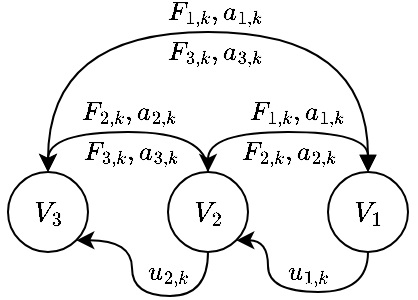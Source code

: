 <mxfile version="22.1.7" type="github">
  <diagram name="Pagina-1" id="ia6gijglXB2cqZXW0-dt">
    <mxGraphModel dx="684" dy="407" grid="1" gridSize="10" guides="1" tooltips="1" connect="1" arrows="1" fold="1" page="1" pageScale="1" pageWidth="827" pageHeight="1169" math="1" shadow="0">
      <root>
        <mxCell id="0" />
        <mxCell id="1" parent="0" />
        <mxCell id="PWkG1dAxK5Rbq9iMaML3-6" value="$$V_3$$" style="ellipse;whiteSpace=wrap;html=1;aspect=fixed;" vertex="1" parent="1">
          <mxGeometry x="440" y="240" width="40" height="40" as="geometry" />
        </mxCell>
        <mxCell id="PWkG1dAxK5Rbq9iMaML3-32" style="edgeStyle=orthogonalEdgeStyle;rounded=0;orthogonalLoop=1;jettySize=auto;html=1;exitX=0.5;exitY=0;exitDx=0;exitDy=0;entryX=0.5;entryY=0;entryDx=0;entryDy=0;curved=1;" edge="1" parent="1" source="PWkG1dAxK5Rbq9iMaML3-7" target="PWkG1dAxK5Rbq9iMaML3-6">
          <mxGeometry relative="1" as="geometry" />
        </mxCell>
        <mxCell id="PWkG1dAxK5Rbq9iMaML3-33" value="$$F_{2,k}, a_{2,k}$$" style="edgeLabel;html=1;align=center;verticalAlign=middle;resizable=0;points=[];labelBackgroundColor=none;" vertex="1" connectable="0" parent="PWkG1dAxK5Rbq9iMaML3-32">
          <mxGeometry x="0.106" relative="1" as="geometry">
            <mxPoint x="6" y="-10" as="offset" />
          </mxGeometry>
        </mxCell>
        <mxCell id="PWkG1dAxK5Rbq9iMaML3-34" value="$$F_{3,k}, a_{3,k}$$" style="edgeLabel;html=1;align=center;verticalAlign=middle;resizable=0;points=[];labelBackgroundColor=none;" vertex="1" connectable="0" parent="PWkG1dAxK5Rbq9iMaML3-32">
          <mxGeometry x="0.512" y="4" relative="1" as="geometry">
            <mxPoint x="31" y="6" as="offset" />
          </mxGeometry>
        </mxCell>
        <mxCell id="PWkG1dAxK5Rbq9iMaML3-7" value="$$V_2$$" style="ellipse;whiteSpace=wrap;html=1;aspect=fixed;" vertex="1" parent="1">
          <mxGeometry x="520" y="240" width="40" height="40" as="geometry" />
        </mxCell>
        <mxCell id="PWkG1dAxK5Rbq9iMaML3-13" style="edgeStyle=orthogonalEdgeStyle;rounded=0;orthogonalLoop=1;jettySize=auto;html=1;exitX=0.5;exitY=1;exitDx=0;exitDy=0;entryX=1;entryY=1;entryDx=0;entryDy=0;curved=1;fontStyle=1" edge="1" parent="1" source="PWkG1dAxK5Rbq9iMaML3-8" target="PWkG1dAxK5Rbq9iMaML3-7">
          <mxGeometry relative="1" as="geometry">
            <Array as="points">
              <mxPoint x="620" y="300" />
              <mxPoint x="570" y="300" />
              <mxPoint x="570" y="274" />
            </Array>
          </mxGeometry>
        </mxCell>
        <mxCell id="PWkG1dAxK5Rbq9iMaML3-16" value="\(u_{1,k}\)" style="edgeLabel;html=1;align=center;verticalAlign=middle;resizable=0;points=[];labelBackgroundColor=none;" vertex="1" connectable="0" parent="PWkG1dAxK5Rbq9iMaML3-13">
          <mxGeometry x="0.145" y="1" relative="1" as="geometry">
            <mxPoint x="14" y="-11" as="offset" />
          </mxGeometry>
        </mxCell>
        <mxCell id="PWkG1dAxK5Rbq9iMaML3-19" value="$$F_{2,k}, a_{2,k}$$" style="edgeStyle=orthogonalEdgeStyle;rounded=0;orthogonalLoop=1;jettySize=auto;html=1;exitX=0.5;exitY=0;exitDx=0;exitDy=0;entryX=0.5;entryY=0;entryDx=0;entryDy=0;startArrow=block;labelBackgroundColor=none;curved=1;" edge="1" parent="1" source="PWkG1dAxK5Rbq9iMaML3-8" target="PWkG1dAxK5Rbq9iMaML3-7">
          <mxGeometry x="0.0" y="10" relative="1" as="geometry">
            <mxPoint as="offset" />
          </mxGeometry>
        </mxCell>
        <mxCell id="PWkG1dAxK5Rbq9iMaML3-24" value="$$F_{1,k}, a_{1,k}$$" style="edgeLabel;html=1;align=center;verticalAlign=middle;resizable=0;points=[];labelBackgroundColor=none;" vertex="1" connectable="0" parent="PWkG1dAxK5Rbq9iMaML3-19">
          <mxGeometry x="0.179" y="1" relative="1" as="geometry">
            <mxPoint x="14" y="-11" as="offset" />
          </mxGeometry>
        </mxCell>
        <mxCell id="PWkG1dAxK5Rbq9iMaML3-8" value="$$V_1$$" style="ellipse;whiteSpace=wrap;html=1;aspect=fixed;" vertex="1" parent="1">
          <mxGeometry x="600" y="240" width="40" height="40" as="geometry" />
        </mxCell>
        <mxCell id="PWkG1dAxK5Rbq9iMaML3-21" style="edgeStyle=orthogonalEdgeStyle;rounded=0;orthogonalLoop=1;jettySize=auto;html=1;exitX=0.5;exitY=0;exitDx=0;exitDy=0;startArrow=block;entryX=0.5;entryY=0;entryDx=0;entryDy=0;curved=1;" edge="1" parent="1" source="PWkG1dAxK5Rbq9iMaML3-8" target="PWkG1dAxK5Rbq9iMaML3-6">
          <mxGeometry relative="1" as="geometry">
            <mxPoint x="420" y="200" as="targetPoint" />
            <Array as="points">
              <mxPoint x="620" y="170" />
              <mxPoint x="460" y="170" />
            </Array>
          </mxGeometry>
        </mxCell>
        <mxCell id="PWkG1dAxK5Rbq9iMaML3-22" value="$$F_{1,k}, a_{1,k}$$" style="edgeLabel;html=1;align=center;verticalAlign=middle;resizable=0;points=[];labelBackgroundColor=none;" vertex="1" connectable="0" parent="PWkG1dAxK5Rbq9iMaML3-21">
          <mxGeometry x="0.091" relative="1" as="geometry">
            <mxPoint x="16" y="-10" as="offset" />
          </mxGeometry>
        </mxCell>
        <mxCell id="PWkG1dAxK5Rbq9iMaML3-23" value="$$F_{3,k}, a_{3,k}$$" style="edgeLabel;html=1;align=center;verticalAlign=middle;resizable=0;points=[];labelBackgroundColor=none;" vertex="1" connectable="0" parent="PWkG1dAxK5Rbq9iMaML3-21">
          <mxGeometry x="0.186" y="1" relative="1" as="geometry">
            <mxPoint x="31" y="9" as="offset" />
          </mxGeometry>
        </mxCell>
        <mxCell id="PWkG1dAxK5Rbq9iMaML3-28" style="edgeStyle=orthogonalEdgeStyle;rounded=0;orthogonalLoop=1;jettySize=auto;html=1;curved=1;entryX=1;entryY=1;entryDx=0;entryDy=0;exitX=0.5;exitY=1;exitDx=0;exitDy=0;" edge="1" parent="1" source="PWkG1dAxK5Rbq9iMaML3-7" target="PWkG1dAxK5Rbq9iMaML3-6">
          <mxGeometry relative="1" as="geometry">
            <mxPoint x="552" y="282" as="sourcePoint" />
            <mxPoint x="480.032" y="270.002" as="targetPoint" />
            <Array as="points">
              <mxPoint x="540" y="302" />
              <mxPoint x="502" y="302" />
              <mxPoint x="502" y="274" />
            </Array>
          </mxGeometry>
        </mxCell>
        <mxCell id="PWkG1dAxK5Rbq9iMaML3-29" value="\(u_{2,k}\)" style="edgeLabel;html=1;align=center;verticalAlign=middle;resizable=0;points=[];labelBackgroundColor=none;" vertex="1" connectable="0" parent="PWkG1dAxK5Rbq9iMaML3-28">
          <mxGeometry x="0.145" y="1" relative="1" as="geometry">
            <mxPoint x="19" y="-6" as="offset" />
          </mxGeometry>
        </mxCell>
      </root>
    </mxGraphModel>
  </diagram>
</mxfile>
